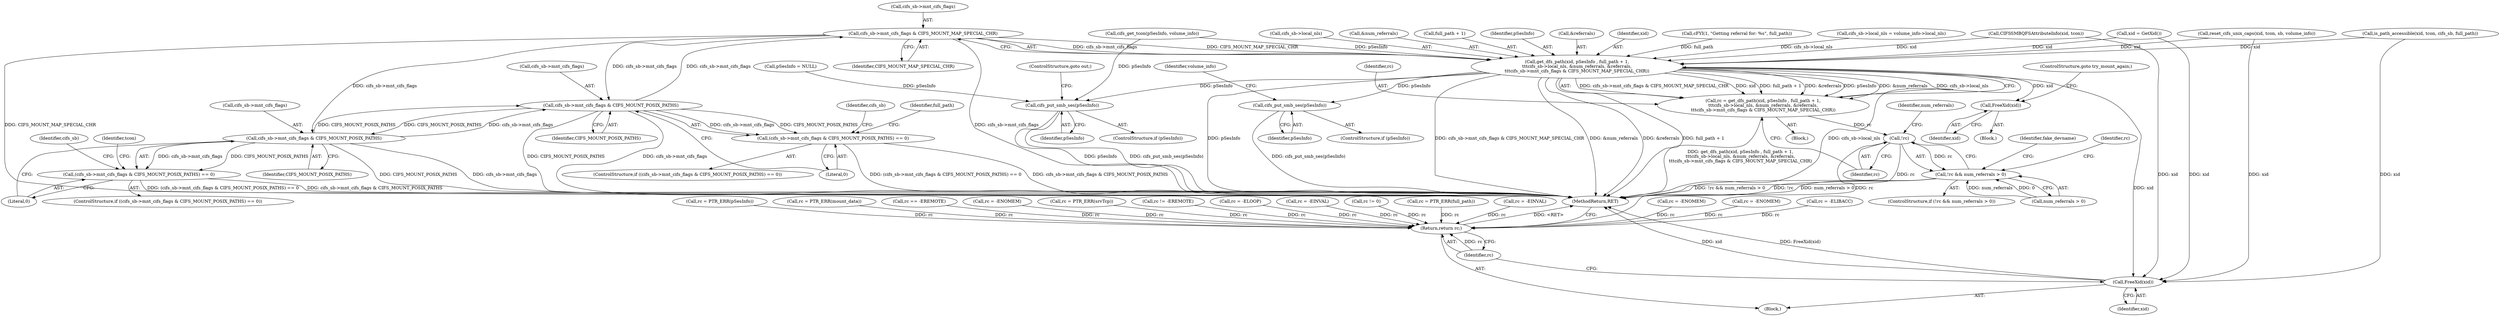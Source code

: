 digraph "0_linux_70945643722ffeac779d2529a348f99567fa5c33@pointer" {
"1000588" [label="(Call,cifs_sb->mnt_cifs_flags & CIFS_MOUNT_MAP_SPECIAL_CHR)"];
"1000543" [label="(Call,cifs_sb->mnt_cifs_flags & CIFS_MOUNT_POSIX_PATHS)"];
"1000588" [label="(Call,cifs_sb->mnt_cifs_flags & CIFS_MOUNT_MAP_SPECIAL_CHR)"];
"1000388" [label="(Call,cifs_sb->mnt_cifs_flags & CIFS_MOUNT_POSIX_PATHS)"];
"1000387" [label="(Call,(cifs_sb->mnt_cifs_flags & CIFS_MOUNT_POSIX_PATHS) == 0)"];
"1000542" [label="(Call,(cifs_sb->mnt_cifs_flags & CIFS_MOUNT_POSIX_PATHS) == 0)"];
"1000575" [label="(Call,get_dfs_path(xid, pSesInfo , full_path + 1,\n\t\t\tcifs_sb->local_nls, &num_referrals, &referrals,\n\t\t\tcifs_sb->mnt_cifs_flags & CIFS_MOUNT_MAP_SPECIAL_CHR))"];
"1000573" [label="(Call,rc = get_dfs_path(xid, pSesInfo , full_path + 1,\n\t\t\tcifs_sb->local_nls, &num_referrals, &referrals,\n\t\t\tcifs_sb->mnt_cifs_flags & CIFS_MOUNT_MAP_SPECIAL_CHR))"];
"1000595" [label="(Call,!rc)"];
"1000594" [label="(Call,!rc && num_referrals > 0)"];
"1000765" [label="(Return,return rc;)"];
"1000649" [label="(Call,cifs_put_smb_ses(pSesInfo))"];
"1000656" [label="(Call,FreeXid(xid))"];
"1000753" [label="(Call,cifs_put_smb_ses(pSesInfo))"];
"1000763" [label="(Call,FreeXid(xid))"];
"1000389" [label="(Call,cifs_sb->mnt_cifs_flags)"];
"1000541" [label="(ControlStructure,if ((cifs_sb->mnt_cifs_flags & CIFS_MOUNT_POSIX_PATHS) == 0))"];
"1000569" [label="(Call,cFYI(1, \"Getting referral for: %s\", full_path))"];
"1000764" [label="(Identifier,xid)"];
"1000574" [label="(Identifier,rc)"];
"1000551" [label="(Identifier,cifs_sb)"];
"1000656" [label="(Call,FreeXid(xid))"];
"1000173" [label="(Call,xid = GetXid())"];
"1000512" [label="(Call,rc != 0)"];
"1000600" [label="(Block,)"];
"1000276" [label="(Call,cifs_sb->local_nls = volume_info->local_nls)"];
"1000309" [label="(Call,pSesInfo = NULL)"];
"1000564" [label="(Call,rc = PTR_ERR(full_path))"];
"1000649" [label="(Call,cifs_put_smb_ses(pSesInfo))"];
"1000657" [label="(Identifier,xid)"];
"1000653" [label="(Identifier,volume_info)"];
"1000375" [label="(Call,reset_cifs_unix_caps(xid, tcon, sb, volume_info))"];
"1000505" [label="(Call,is_path_accessible(xid, tcon, cifs_sb, full_path))"];
"1000364" [label="(Call,CIFSSMBQFSAttributeInfo(xid, tcon))"];
"1000573" [label="(Call,rc = get_dfs_path(xid, pSesInfo , full_path + 1,\n\t\t\tcifs_sb->local_nls, &num_referrals, &referrals,\n\t\t\tcifs_sb->mnt_cifs_flags & CIFS_MOUNT_MAP_SPECIAL_CHR))"];
"1000340" [label="(Call,cifs_get_tcon(pSesInfo, volume_info))"];
"1000596" [label="(Identifier,rc)"];
"1000581" [label="(Call,cifs_sb->local_nls)"];
"1000231" [label="(Call,rc = -EINVAL)"];
"1000594" [label="(Call,!rc && num_referrals > 0)"];
"1000386" [label="(ControlStructure,if ((cifs_sb->mnt_cifs_flags & CIFS_MOUNT_POSIX_PATHS) == 0))"];
"1000404" [label="(Identifier,tcon)"];
"1000589" [label="(Call,cifs_sb->mnt_cifs_flags)"];
"1000584" [label="(Call,&num_referrals)"];
"1000751" [label="(ControlStructure,if (pSesInfo))"];
"1000767" [label="(MethodReturn,RET)"];
"1000578" [label="(Call,full_path + 1)"];
"1000544" [label="(Call,cifs_sb->mnt_cifs_flags)"];
"1000753" [label="(Call,cifs_put_smb_ses(pSesInfo))"];
"1000763" [label="(Call,FreeXid(xid))"];
"1000593" [label="(ControlStructure,if (!rc && num_referrals > 0))"];
"1000392" [label="(Identifier,CIFS_MOUNT_POSIX_PATHS)"];
"1000674" [label="(Call,rc = -ENOMEM)"];
"1000498" [label="(Call,rc = -ENOMEM)"];
"1000271" [label="(Call,rc = -ELIBACC)"];
"1000543" [label="(Call,cifs_sb->mnt_cifs_flags & CIFS_MOUNT_POSIX_PATHS)"];
"1000530" [label="(Block,)"];
"1000577" [label="(Identifier,pSesInfo)"];
"1000754" [label="(Identifier,pSesInfo)"];
"1000660" [label="(Identifier,rc)"];
"1000547" [label="(Identifier,CIFS_MOUNT_POSIX_PATHS)"];
"1000305" [label="(Call,rc = PTR_ERR(pSesInfo))"];
"1000388" [label="(Call,cifs_sb->mnt_cifs_flags & CIFS_MOUNT_POSIX_PATHS)"];
"1000634" [label="(Call,rc = PTR_ERR(mount_data))"];
"1000526" [label="(Call,rc == -EREMOTE)"];
"1000588" [label="(Call,cifs_sb->mnt_cifs_flags & CIFS_MOUNT_MAP_SPECIAL_CHR)"];
"1000556" [label="(Identifier,full_path)"];
"1000598" [label="(Identifier,num_referrals)"];
"1000586" [label="(Call,&referrals)"];
"1000576" [label="(Identifier,xid)"];
"1000186" [label="(Call,rc = -ENOMEM)"];
"1000542" [label="(Call,(cifs_sb->mnt_cifs_flags & CIFS_MOUNT_POSIX_PATHS) == 0)"];
"1000597" [label="(Call,num_referrals > 0)"];
"1000603" [label="(Identifier,fake_devname)"];
"1000396" [label="(Identifier,cifs_sb)"];
"1000650" [label="(Identifier,pSesInfo)"];
"1000291" [label="(Call,rc = PTR_ERR(srvTcp))"];
"1000387" [label="(Call,(cifs_sb->mnt_cifs_flags & CIFS_MOUNT_POSIX_PATHS) == 0)"];
"1000575" [label="(Call,get_dfs_path(xid, pSesInfo , full_path + 1,\n\t\t\tcifs_sb->local_nls, &num_referrals, &referrals,\n\t\t\tcifs_sb->mnt_cifs_flags & CIFS_MOUNT_MAP_SPECIAL_CHR))"];
"1000765" [label="(Return,return rc;)"];
"1000515" [label="(Call,rc != -EREMOTE)"];
"1000758" [label="(ControlStructure,goto out;)"];
"1000658" [label="(ControlStructure,goto try_mount_again;)"];
"1000595" [label="(Call,!rc)"];
"1000129" [label="(Block,)"];
"1000592" [label="(Identifier,CIFS_MOUNT_MAP_SPECIAL_CHR)"];
"1000536" [label="(Call,rc = -ELOOP)"];
"1000548" [label="(Literal,0)"];
"1000393" [label="(Literal,0)"];
"1000197" [label="(Call,rc = -EINVAL)"];
"1000766" [label="(Identifier,rc)"];
"1000647" [label="(ControlStructure,if (pSesInfo))"];
"1000588" -> "1000575"  [label="AST: "];
"1000588" -> "1000592"  [label="CFG: "];
"1000589" -> "1000588"  [label="AST: "];
"1000592" -> "1000588"  [label="AST: "];
"1000575" -> "1000588"  [label="CFG: "];
"1000588" -> "1000767"  [label="DDG: cifs_sb->mnt_cifs_flags"];
"1000588" -> "1000767"  [label="DDG: CIFS_MOUNT_MAP_SPECIAL_CHR"];
"1000588" -> "1000388"  [label="DDG: cifs_sb->mnt_cifs_flags"];
"1000588" -> "1000543"  [label="DDG: cifs_sb->mnt_cifs_flags"];
"1000588" -> "1000575"  [label="DDG: cifs_sb->mnt_cifs_flags"];
"1000588" -> "1000575"  [label="DDG: CIFS_MOUNT_MAP_SPECIAL_CHR"];
"1000543" -> "1000588"  [label="DDG: cifs_sb->mnt_cifs_flags"];
"1000543" -> "1000542"  [label="AST: "];
"1000543" -> "1000547"  [label="CFG: "];
"1000544" -> "1000543"  [label="AST: "];
"1000547" -> "1000543"  [label="AST: "];
"1000548" -> "1000543"  [label="CFG: "];
"1000543" -> "1000767"  [label="DDG: CIFS_MOUNT_POSIX_PATHS"];
"1000543" -> "1000767"  [label="DDG: cifs_sb->mnt_cifs_flags"];
"1000543" -> "1000388"  [label="DDG: CIFS_MOUNT_POSIX_PATHS"];
"1000543" -> "1000542"  [label="DDG: cifs_sb->mnt_cifs_flags"];
"1000543" -> "1000542"  [label="DDG: CIFS_MOUNT_POSIX_PATHS"];
"1000388" -> "1000543"  [label="DDG: cifs_sb->mnt_cifs_flags"];
"1000388" -> "1000543"  [label="DDG: CIFS_MOUNT_POSIX_PATHS"];
"1000388" -> "1000387"  [label="AST: "];
"1000388" -> "1000392"  [label="CFG: "];
"1000389" -> "1000388"  [label="AST: "];
"1000392" -> "1000388"  [label="AST: "];
"1000393" -> "1000388"  [label="CFG: "];
"1000388" -> "1000767"  [label="DDG: cifs_sb->mnt_cifs_flags"];
"1000388" -> "1000767"  [label="DDG: CIFS_MOUNT_POSIX_PATHS"];
"1000388" -> "1000387"  [label="DDG: cifs_sb->mnt_cifs_flags"];
"1000388" -> "1000387"  [label="DDG: CIFS_MOUNT_POSIX_PATHS"];
"1000387" -> "1000386"  [label="AST: "];
"1000387" -> "1000393"  [label="CFG: "];
"1000393" -> "1000387"  [label="AST: "];
"1000396" -> "1000387"  [label="CFG: "];
"1000404" -> "1000387"  [label="CFG: "];
"1000387" -> "1000767"  [label="DDG: cifs_sb->mnt_cifs_flags & CIFS_MOUNT_POSIX_PATHS"];
"1000387" -> "1000767"  [label="DDG: (cifs_sb->mnt_cifs_flags & CIFS_MOUNT_POSIX_PATHS) == 0"];
"1000542" -> "1000541"  [label="AST: "];
"1000542" -> "1000548"  [label="CFG: "];
"1000548" -> "1000542"  [label="AST: "];
"1000551" -> "1000542"  [label="CFG: "];
"1000556" -> "1000542"  [label="CFG: "];
"1000542" -> "1000767"  [label="DDG: (cifs_sb->mnt_cifs_flags & CIFS_MOUNT_POSIX_PATHS) == 0"];
"1000542" -> "1000767"  [label="DDG: cifs_sb->mnt_cifs_flags & CIFS_MOUNT_POSIX_PATHS"];
"1000575" -> "1000573"  [label="AST: "];
"1000576" -> "1000575"  [label="AST: "];
"1000577" -> "1000575"  [label="AST: "];
"1000578" -> "1000575"  [label="AST: "];
"1000581" -> "1000575"  [label="AST: "];
"1000584" -> "1000575"  [label="AST: "];
"1000586" -> "1000575"  [label="AST: "];
"1000573" -> "1000575"  [label="CFG: "];
"1000575" -> "1000767"  [label="DDG: pSesInfo"];
"1000575" -> "1000767"  [label="DDG: cifs_sb->mnt_cifs_flags & CIFS_MOUNT_MAP_SPECIAL_CHR"];
"1000575" -> "1000767"  [label="DDG: &num_referrals"];
"1000575" -> "1000767"  [label="DDG: &referrals"];
"1000575" -> "1000767"  [label="DDG: full_path + 1"];
"1000575" -> "1000767"  [label="DDG: cifs_sb->local_nls"];
"1000575" -> "1000573"  [label="DDG: cifs_sb->mnt_cifs_flags & CIFS_MOUNT_MAP_SPECIAL_CHR"];
"1000575" -> "1000573"  [label="DDG: xid"];
"1000575" -> "1000573"  [label="DDG: full_path + 1"];
"1000575" -> "1000573"  [label="DDG: &referrals"];
"1000575" -> "1000573"  [label="DDG: pSesInfo"];
"1000575" -> "1000573"  [label="DDG: &num_referrals"];
"1000575" -> "1000573"  [label="DDG: cifs_sb->local_nls"];
"1000364" -> "1000575"  [label="DDG: xid"];
"1000375" -> "1000575"  [label="DDG: xid"];
"1000505" -> "1000575"  [label="DDG: xid"];
"1000173" -> "1000575"  [label="DDG: xid"];
"1000340" -> "1000575"  [label="DDG: pSesInfo"];
"1000569" -> "1000575"  [label="DDG: full_path"];
"1000276" -> "1000575"  [label="DDG: cifs_sb->local_nls"];
"1000575" -> "1000649"  [label="DDG: pSesInfo"];
"1000575" -> "1000656"  [label="DDG: xid"];
"1000575" -> "1000753"  [label="DDG: pSesInfo"];
"1000575" -> "1000763"  [label="DDG: xid"];
"1000573" -> "1000530"  [label="AST: "];
"1000574" -> "1000573"  [label="AST: "];
"1000596" -> "1000573"  [label="CFG: "];
"1000573" -> "1000767"  [label="DDG: get_dfs_path(xid, pSesInfo , full_path + 1,\n\t\t\tcifs_sb->local_nls, &num_referrals, &referrals,\n\t\t\tcifs_sb->mnt_cifs_flags & CIFS_MOUNT_MAP_SPECIAL_CHR)"];
"1000573" -> "1000595"  [label="DDG: rc"];
"1000595" -> "1000594"  [label="AST: "];
"1000595" -> "1000596"  [label="CFG: "];
"1000596" -> "1000595"  [label="AST: "];
"1000598" -> "1000595"  [label="CFG: "];
"1000594" -> "1000595"  [label="CFG: "];
"1000595" -> "1000767"  [label="DDG: rc"];
"1000595" -> "1000594"  [label="DDG: rc"];
"1000595" -> "1000765"  [label="DDG: rc"];
"1000594" -> "1000593"  [label="AST: "];
"1000594" -> "1000597"  [label="CFG: "];
"1000597" -> "1000594"  [label="AST: "];
"1000603" -> "1000594"  [label="CFG: "];
"1000660" -> "1000594"  [label="CFG: "];
"1000594" -> "1000767"  [label="DDG: !rc"];
"1000594" -> "1000767"  [label="DDG: num_referrals > 0"];
"1000594" -> "1000767"  [label="DDG: !rc && num_referrals > 0"];
"1000597" -> "1000594"  [label="DDG: num_referrals"];
"1000597" -> "1000594"  [label="DDG: 0"];
"1000765" -> "1000129"  [label="AST: "];
"1000765" -> "1000766"  [label="CFG: "];
"1000766" -> "1000765"  [label="AST: "];
"1000767" -> "1000765"  [label="CFG: "];
"1000765" -> "1000767"  [label="DDG: <RET>"];
"1000766" -> "1000765"  [label="DDG: rc"];
"1000186" -> "1000765"  [label="DDG: rc"];
"1000291" -> "1000765"  [label="DDG: rc"];
"1000512" -> "1000765"  [label="DDG: rc"];
"1000634" -> "1000765"  [label="DDG: rc"];
"1000564" -> "1000765"  [label="DDG: rc"];
"1000271" -> "1000765"  [label="DDG: rc"];
"1000536" -> "1000765"  [label="DDG: rc"];
"1000197" -> "1000765"  [label="DDG: rc"];
"1000674" -> "1000765"  [label="DDG: rc"];
"1000515" -> "1000765"  [label="DDG: rc"];
"1000498" -> "1000765"  [label="DDG: rc"];
"1000305" -> "1000765"  [label="DDG: rc"];
"1000526" -> "1000765"  [label="DDG: rc"];
"1000231" -> "1000765"  [label="DDG: rc"];
"1000649" -> "1000647"  [label="AST: "];
"1000649" -> "1000650"  [label="CFG: "];
"1000650" -> "1000649"  [label="AST: "];
"1000653" -> "1000649"  [label="CFG: "];
"1000649" -> "1000767"  [label="DDG: cifs_put_smb_ses(pSesInfo)"];
"1000656" -> "1000600"  [label="AST: "];
"1000656" -> "1000657"  [label="CFG: "];
"1000657" -> "1000656"  [label="AST: "];
"1000658" -> "1000656"  [label="CFG: "];
"1000753" -> "1000751"  [label="AST: "];
"1000753" -> "1000754"  [label="CFG: "];
"1000754" -> "1000753"  [label="AST: "];
"1000758" -> "1000753"  [label="CFG: "];
"1000753" -> "1000767"  [label="DDG: pSesInfo"];
"1000753" -> "1000767"  [label="DDG: cifs_put_smb_ses(pSesInfo)"];
"1000309" -> "1000753"  [label="DDG: pSesInfo"];
"1000340" -> "1000753"  [label="DDG: pSesInfo"];
"1000763" -> "1000129"  [label="AST: "];
"1000763" -> "1000764"  [label="CFG: "];
"1000764" -> "1000763"  [label="AST: "];
"1000766" -> "1000763"  [label="CFG: "];
"1000763" -> "1000767"  [label="DDG: FreeXid(xid)"];
"1000763" -> "1000767"  [label="DDG: xid"];
"1000364" -> "1000763"  [label="DDG: xid"];
"1000375" -> "1000763"  [label="DDG: xid"];
"1000505" -> "1000763"  [label="DDG: xid"];
"1000173" -> "1000763"  [label="DDG: xid"];
}
